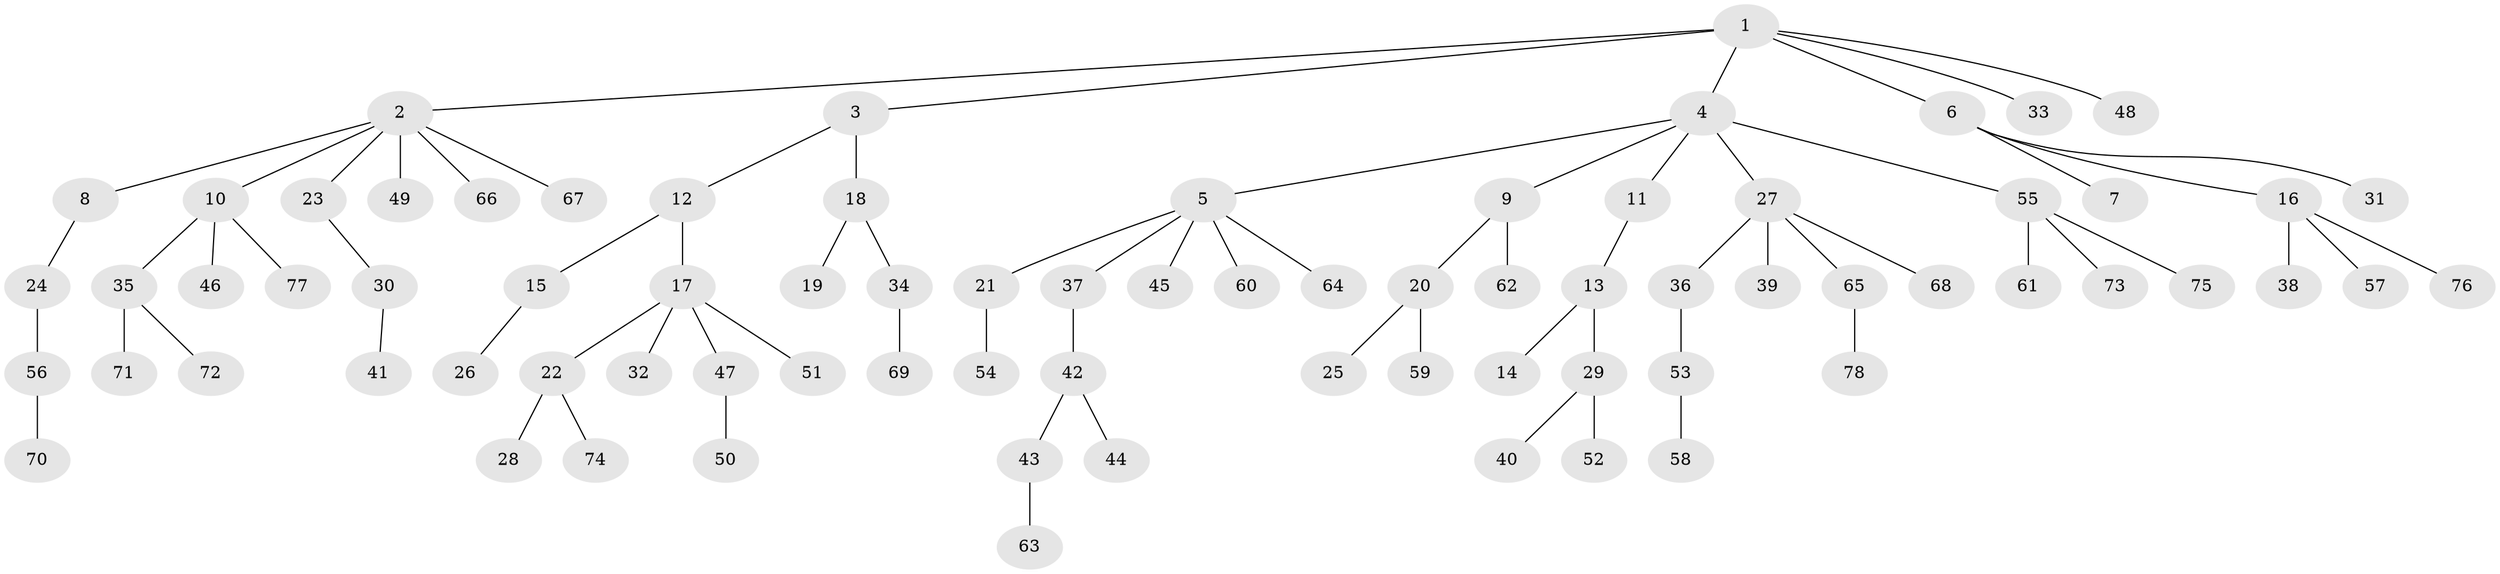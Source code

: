 // coarse degree distribution, {5: 0.05555555555555555, 7: 0.018518518518518517, 4: 0.037037037037037035, 6: 0.037037037037037035, 3: 0.1111111111111111, 1: 0.6296296296296297, 2: 0.1111111111111111}
// Generated by graph-tools (version 1.1) at 2025/52/02/27/25 19:52:09]
// undirected, 78 vertices, 77 edges
graph export_dot {
graph [start="1"]
  node [color=gray90,style=filled];
  1;
  2;
  3;
  4;
  5;
  6;
  7;
  8;
  9;
  10;
  11;
  12;
  13;
  14;
  15;
  16;
  17;
  18;
  19;
  20;
  21;
  22;
  23;
  24;
  25;
  26;
  27;
  28;
  29;
  30;
  31;
  32;
  33;
  34;
  35;
  36;
  37;
  38;
  39;
  40;
  41;
  42;
  43;
  44;
  45;
  46;
  47;
  48;
  49;
  50;
  51;
  52;
  53;
  54;
  55;
  56;
  57;
  58;
  59;
  60;
  61;
  62;
  63;
  64;
  65;
  66;
  67;
  68;
  69;
  70;
  71;
  72;
  73;
  74;
  75;
  76;
  77;
  78;
  1 -- 2;
  1 -- 3;
  1 -- 4;
  1 -- 6;
  1 -- 33;
  1 -- 48;
  2 -- 8;
  2 -- 10;
  2 -- 23;
  2 -- 49;
  2 -- 66;
  2 -- 67;
  3 -- 12;
  3 -- 18;
  4 -- 5;
  4 -- 9;
  4 -- 11;
  4 -- 27;
  4 -- 55;
  5 -- 21;
  5 -- 37;
  5 -- 45;
  5 -- 60;
  5 -- 64;
  6 -- 7;
  6 -- 16;
  6 -- 31;
  8 -- 24;
  9 -- 20;
  9 -- 62;
  10 -- 35;
  10 -- 46;
  10 -- 77;
  11 -- 13;
  12 -- 15;
  12 -- 17;
  13 -- 14;
  13 -- 29;
  15 -- 26;
  16 -- 38;
  16 -- 57;
  16 -- 76;
  17 -- 22;
  17 -- 32;
  17 -- 47;
  17 -- 51;
  18 -- 19;
  18 -- 34;
  20 -- 25;
  20 -- 59;
  21 -- 54;
  22 -- 28;
  22 -- 74;
  23 -- 30;
  24 -- 56;
  27 -- 36;
  27 -- 39;
  27 -- 65;
  27 -- 68;
  29 -- 40;
  29 -- 52;
  30 -- 41;
  34 -- 69;
  35 -- 71;
  35 -- 72;
  36 -- 53;
  37 -- 42;
  42 -- 43;
  42 -- 44;
  43 -- 63;
  47 -- 50;
  53 -- 58;
  55 -- 61;
  55 -- 73;
  55 -- 75;
  56 -- 70;
  65 -- 78;
}
